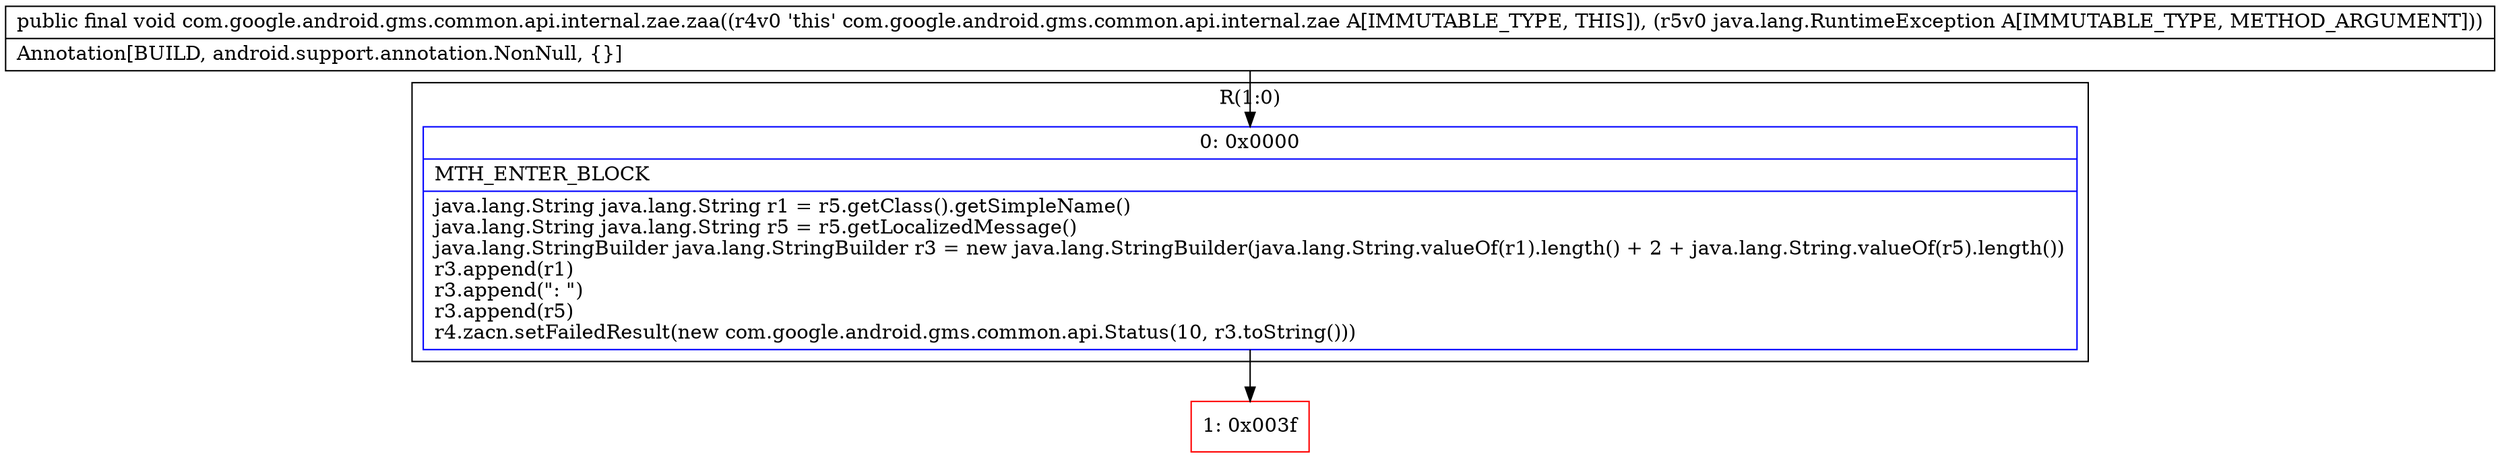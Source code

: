 digraph "CFG forcom.google.android.gms.common.api.internal.zae.zaa(Ljava\/lang\/RuntimeException;)V" {
subgraph cluster_Region_106258938 {
label = "R(1:0)";
node [shape=record,color=blue];
Node_0 [shape=record,label="{0\:\ 0x0000|MTH_ENTER_BLOCK\l|java.lang.String java.lang.String r1 = r5.getClass().getSimpleName()\ljava.lang.String java.lang.String r5 = r5.getLocalizedMessage()\ljava.lang.StringBuilder java.lang.StringBuilder r3 = new java.lang.StringBuilder(java.lang.String.valueOf(r1).length() + 2 + java.lang.String.valueOf(r5).length())\lr3.append(r1)\lr3.append(\": \")\lr3.append(r5)\lr4.zacn.setFailedResult(new com.google.android.gms.common.api.Status(10, r3.toString()))\l}"];
}
Node_1 [shape=record,color=red,label="{1\:\ 0x003f}"];
MethodNode[shape=record,label="{public final void com.google.android.gms.common.api.internal.zae.zaa((r4v0 'this' com.google.android.gms.common.api.internal.zae A[IMMUTABLE_TYPE, THIS]), (r5v0 java.lang.RuntimeException A[IMMUTABLE_TYPE, METHOD_ARGUMENT]))  | Annotation[BUILD, android.support.annotation.NonNull, \{\}]\l}"];
MethodNode -> Node_0;
Node_0 -> Node_1;
}

